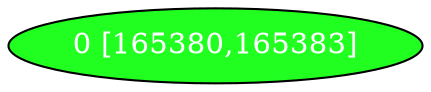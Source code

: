 diGraph libnss3{
	libnss3_0  [style=filled fillcolor="#20FF20" fontcolor="#ffffff" shape=oval label="0 [165380,165383]"]


}